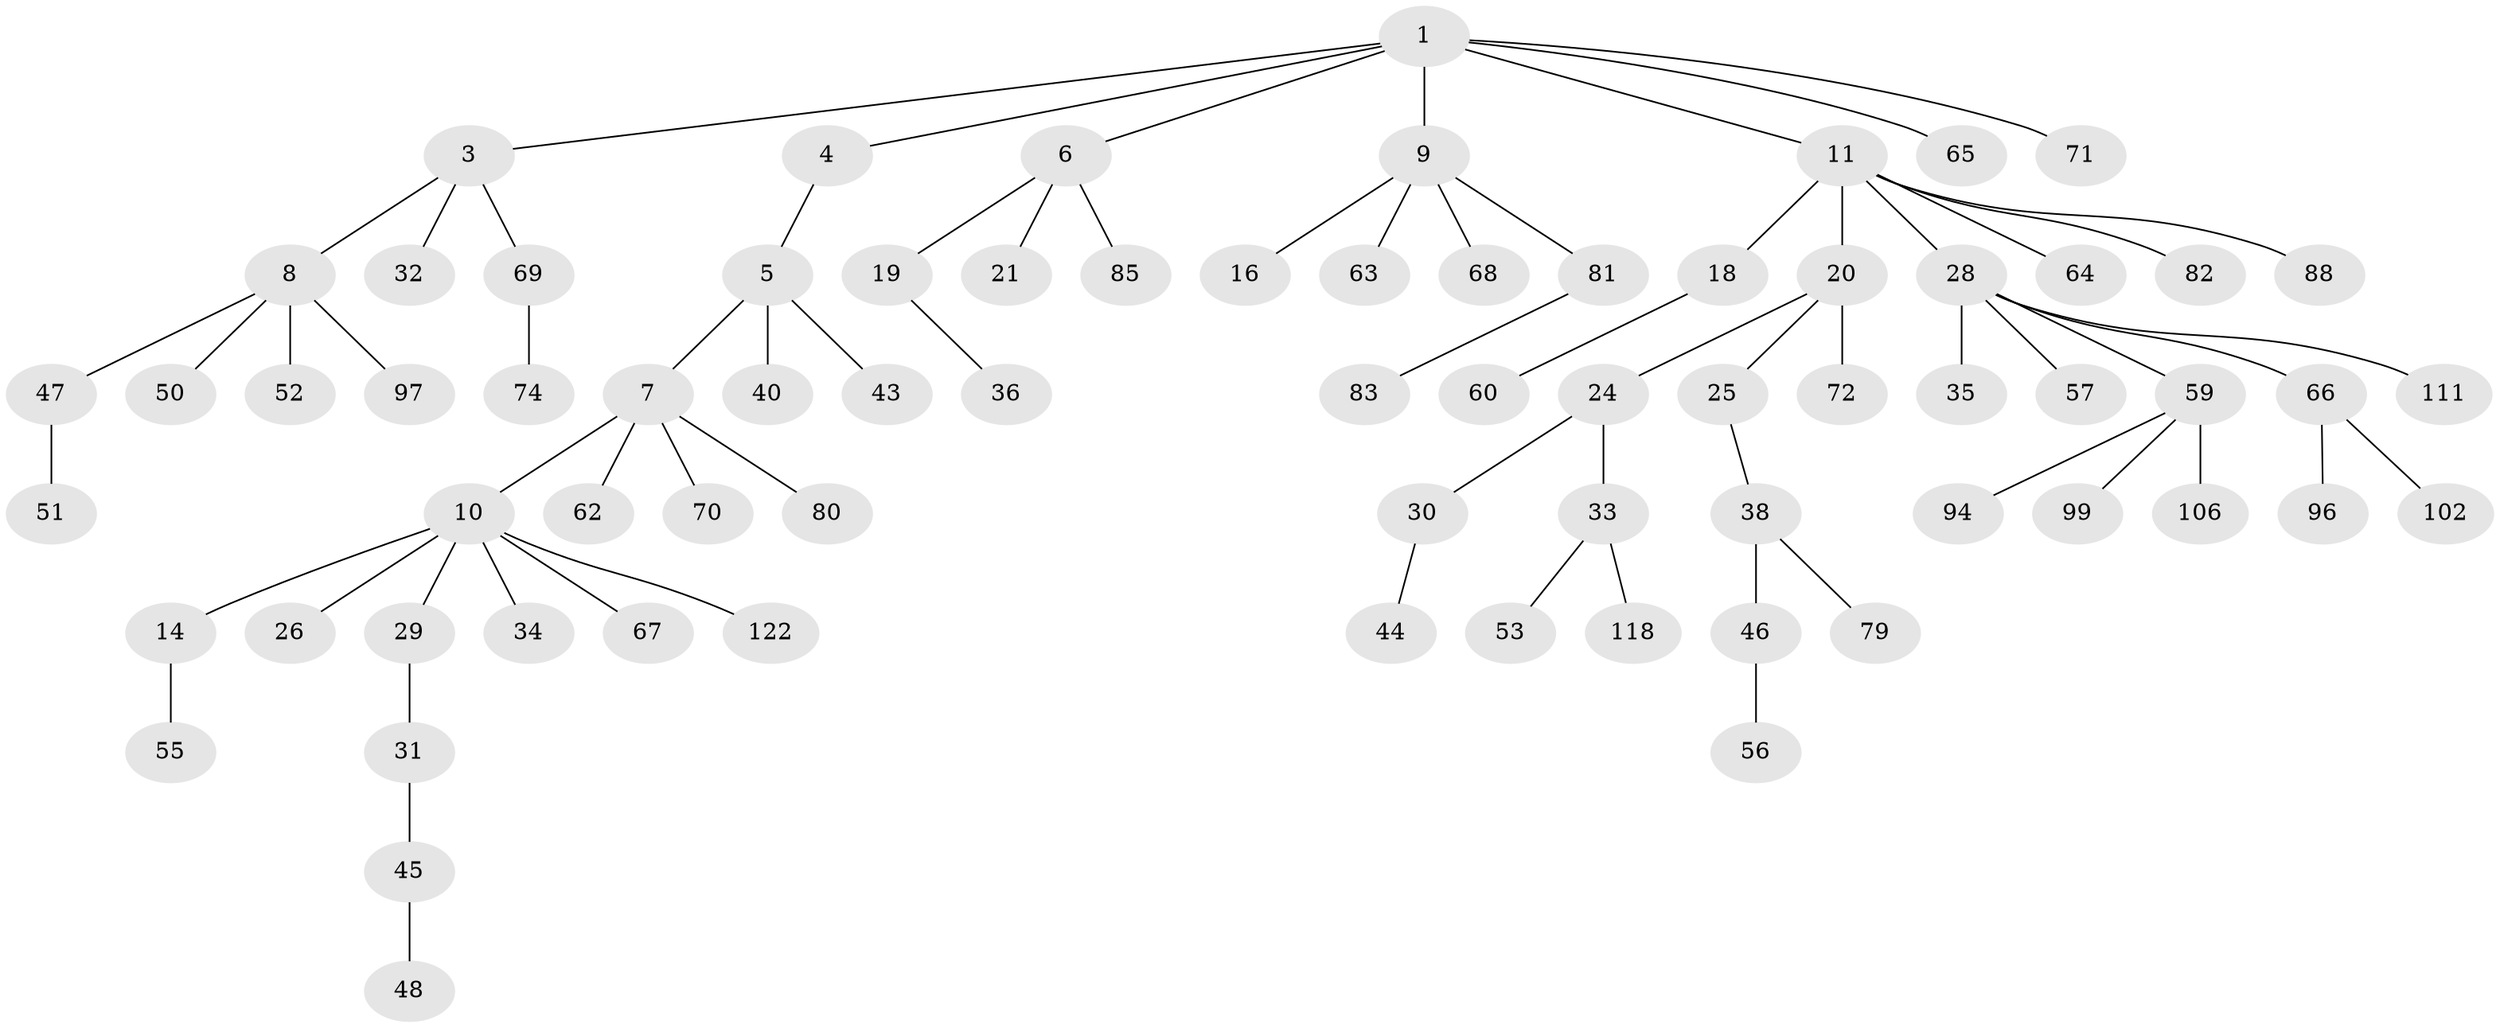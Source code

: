 // original degree distribution, {4: 0.056910569105691054, 5: 0.032520325203252036, 2: 0.1951219512195122, 6: 0.032520325203252036, 3: 0.16260162601626016, 1: 0.5203252032520326}
// Generated by graph-tools (version 1.1) at 2025/19/03/04/25 18:19:14]
// undirected, 73 vertices, 72 edges
graph export_dot {
graph [start="1"]
  node [color=gray90,style=filled];
  1 [super="+2"];
  3 [super="+39"];
  4;
  5;
  6;
  7 [super="+78"];
  8 [super="+15"];
  9 [super="+87"];
  10 [super="+22+90+13"];
  11 [super="+12"];
  14 [super="+107"];
  16 [super="+17+73"];
  18 [super="+37"];
  19 [super="+75"];
  20 [super="+27"];
  21;
  24;
  25 [super="+110"];
  26 [super="+76"];
  28 [super="+49"];
  29;
  30;
  31 [super="+89"];
  32;
  33 [super="+54"];
  34;
  35 [super="+86"];
  36;
  38 [super="+42+61"];
  40 [super="+119+98"];
  43;
  44 [super="+93+84"];
  45 [super="+91"];
  46;
  47;
  48;
  50;
  51;
  52;
  53 [super="+120"];
  55 [super="+77"];
  56;
  57 [super="+58"];
  59;
  60;
  62;
  63;
  64;
  65 [super="+109"];
  66;
  67;
  68;
  69;
  70;
  71;
  72 [super="+105"];
  74;
  79;
  80;
  81;
  82;
  83;
  85 [super="+108+92"];
  88;
  94;
  96;
  97;
  99;
  102 [super="+103"];
  106;
  111;
  118;
  122;
  1 -- 9;
  1 -- 65;
  1 -- 71;
  1 -- 3;
  1 -- 4;
  1 -- 6;
  1 -- 11;
  3 -- 8;
  3 -- 32;
  3 -- 69;
  4 -- 5;
  5 -- 7;
  5 -- 40;
  5 -- 43;
  6 -- 19;
  6 -- 21;
  6 -- 85;
  7 -- 10;
  7 -- 62;
  7 -- 70;
  7 -- 80;
  8 -- 52;
  8 -- 97;
  8 -- 50;
  8 -- 47;
  9 -- 16;
  9 -- 63;
  9 -- 68;
  9 -- 81;
  10 -- 14;
  10 -- 67;
  10 -- 29;
  10 -- 122;
  10 -- 26;
  10 -- 34;
  11 -- 18;
  11 -- 20;
  11 -- 64;
  11 -- 82;
  11 -- 88;
  11 -- 28;
  14 -- 55;
  18 -- 60;
  19 -- 36;
  20 -- 24;
  20 -- 25;
  20 -- 72;
  24 -- 30;
  24 -- 33;
  25 -- 38;
  28 -- 35;
  28 -- 66;
  28 -- 111;
  28 -- 57;
  28 -- 59;
  29 -- 31;
  30 -- 44;
  31 -- 45;
  33 -- 53;
  33 -- 118;
  38 -- 46;
  38 -- 79;
  45 -- 48;
  46 -- 56;
  47 -- 51;
  59 -- 94;
  59 -- 99;
  59 -- 106;
  66 -- 96;
  66 -- 102;
  69 -- 74;
  81 -- 83;
}
